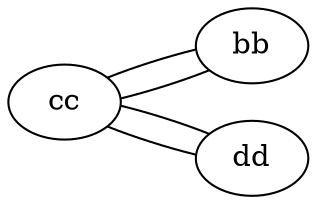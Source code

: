 graph g {
rankdir=LR;
"cc";
"cc" -- "bb";
"cc" -- "dd";
"bb";
"bb" -- "cc";
"dd";
"dd" -- "cc";
"dd";
}
